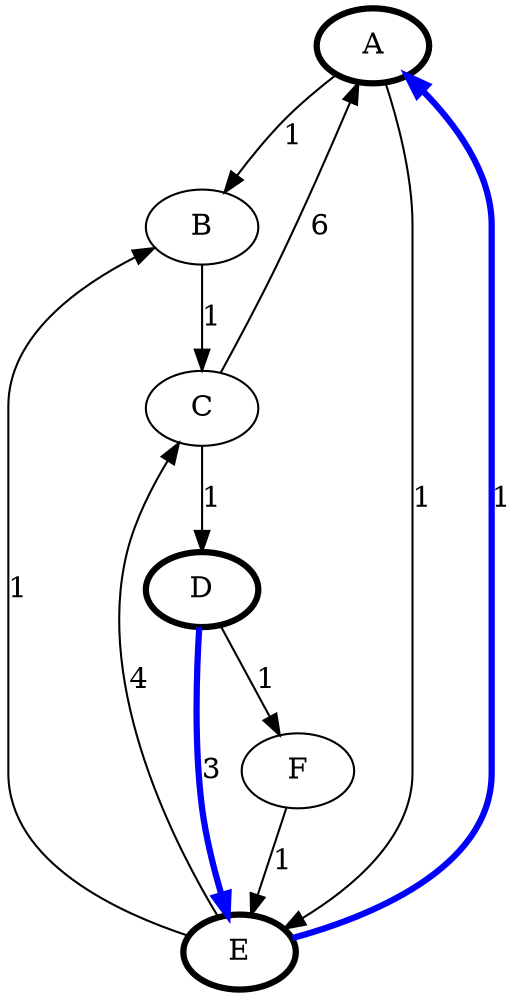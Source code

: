 digraph G {
layout=dot
node[colorscheme=paired8, color=black]
"A"[color= "blue",penwidth= "3"]
"B"[color= "black",penwidth= "1"]
"C"[color= "black",penwidth= "1"]
"D"[color= "blue",penwidth= "3"]
"E"[color= "blue",penwidth= "3"]
"F"[color= "black",penwidth= "1"]
"A" -> "B"[color= "black",penwidth= "1",label= "1"]
"A" -> "E"[color= "black",penwidth= "1",label= "1"]
"B" -> "C"[color= "black",penwidth= "1",label= "1"]
"C" -> "A"[color= "black",penwidth= "1",label= "6"]
"C" -> "D"[color= "black",penwidth= "1",label= "1"]
"D" -> "E"[color= "blue",penwidth= "3",label= "3"]
"D" -> "F"[color= "black",penwidth= "1",label= "1"]
"E" -> "A"[color= "blue",penwidth= "3",label= "1"]
"E" -> "B"[color= "black",penwidth= "1",label= "1"]
"E" -> "C"[color= "black",penwidth= "1",label= "4"]
"F" -> "E"[color= "black",penwidth= "1",label= "1"]
}
